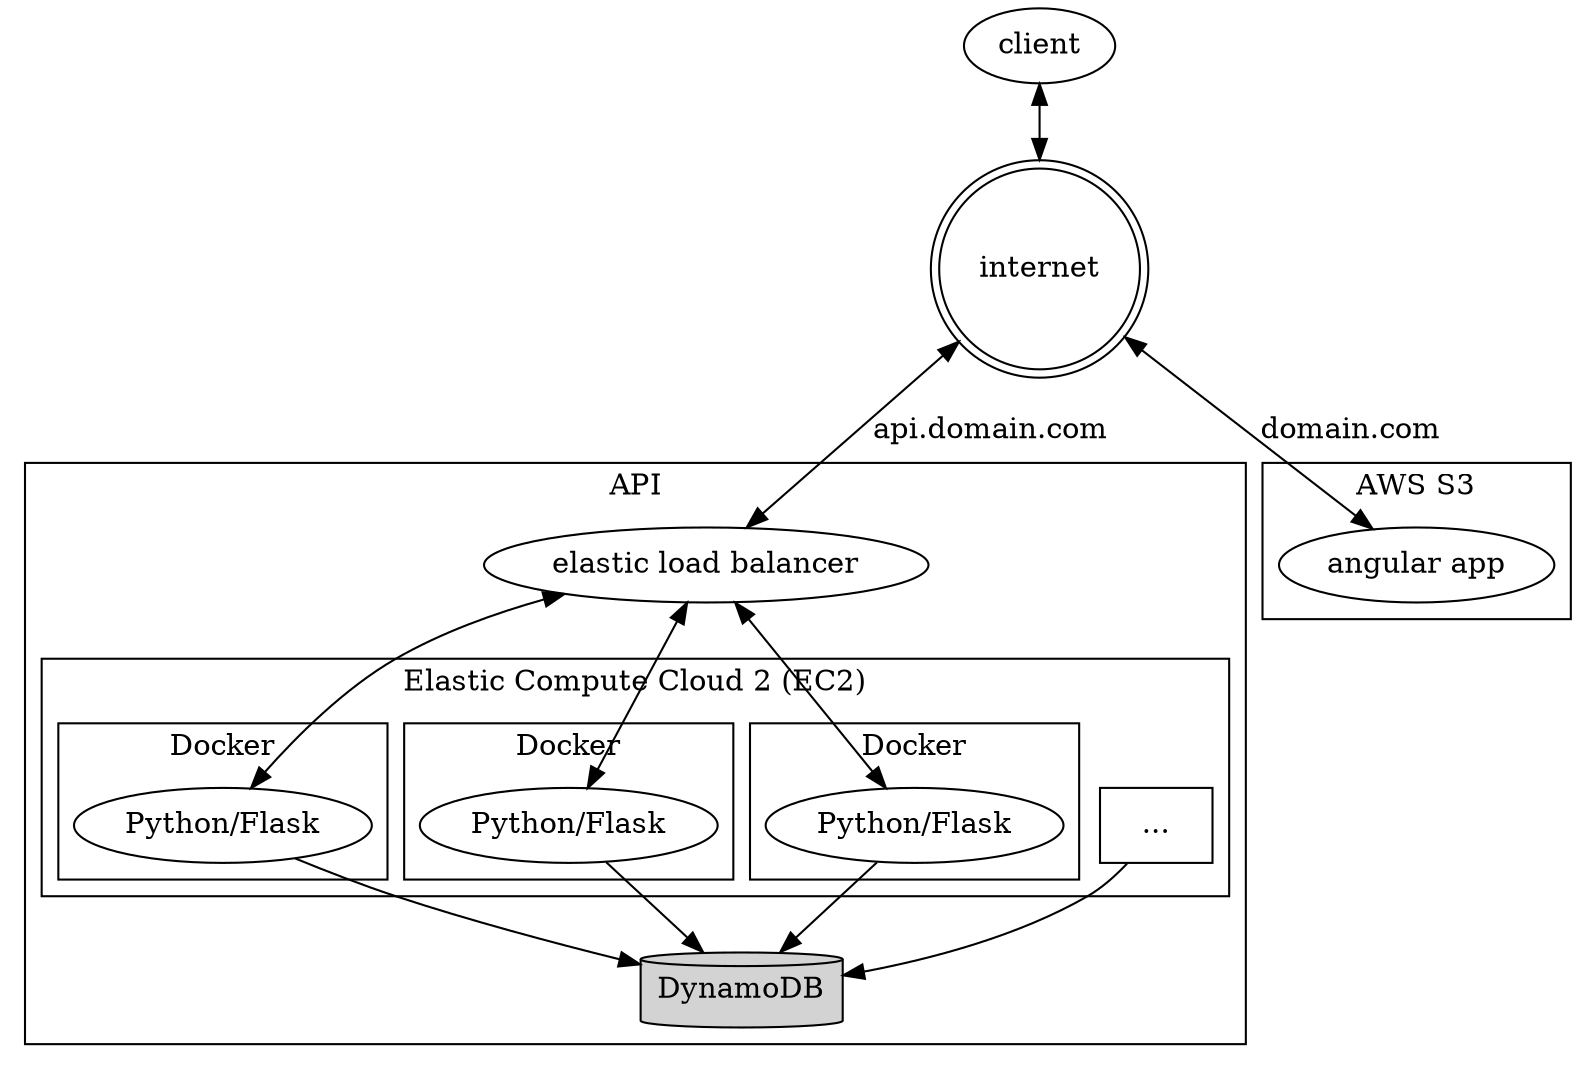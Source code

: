 digraph G {

    subgraph cluster_0 {
        label="API";

        loadb [label="elastic load balancer"];
        loadb -> python1 [dir="both"];
        loadb -> python2 [dir="both"];
        loadb -> python3 [dir="both"];

        subgraph cluster_1 {
            label="Elastic Compute Cloud 2 (EC2)";

            subgraph cluster_2 {
                label="Docker"
                python1 [label="Python/Flask"];
            }

            subgraph cluster_3 {
                label="Docker"
                python2 [label="Python/Flask"];
            }

            subgraph cluster_4 {
                label="Docker"
                python3 [label="Python/Flask"];
            }

            etc [label="...", shape=rectangle];
        }

        python1 -> database;
        python2 -> database;
        python3 -> database;
        etc -> database;
        database [label="DynamoDB", shape=cylinder, style=filled];
    }

    subgraph cluster_5 {
        label="AWS S3";

        angular [label="angular app"];
    }


    client;
    client -> internet [dir="both"];
    internet -> loadb [dir="both", label="api.domain.com"];
    internet -> angular [dir="both", label="domain.com"];

    internet [shape=doublecircle];

}
